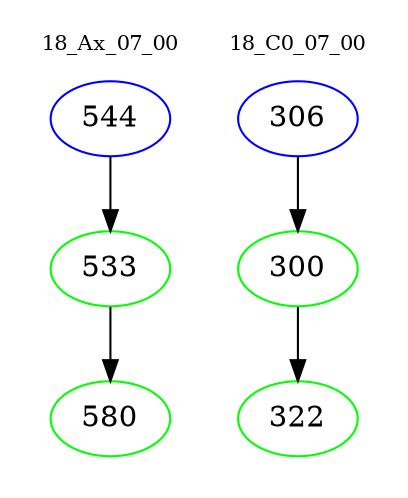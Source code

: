 digraph{
subgraph cluster_0 {
color = white
label = "18_Ax_07_00";
fontsize=10;
T0_544 [label="544", color="blue"]
T0_544 -> T0_533 [color="black"]
T0_533 [label="533", color="green"]
T0_533 -> T0_580 [color="black"]
T0_580 [label="580", color="green"]
}
subgraph cluster_1 {
color = white
label = "18_C0_07_00";
fontsize=10;
T1_306 [label="306", color="blue"]
T1_306 -> T1_300 [color="black"]
T1_300 [label="300", color="green"]
T1_300 -> T1_322 [color="black"]
T1_322 [label="322", color="green"]
}
}
